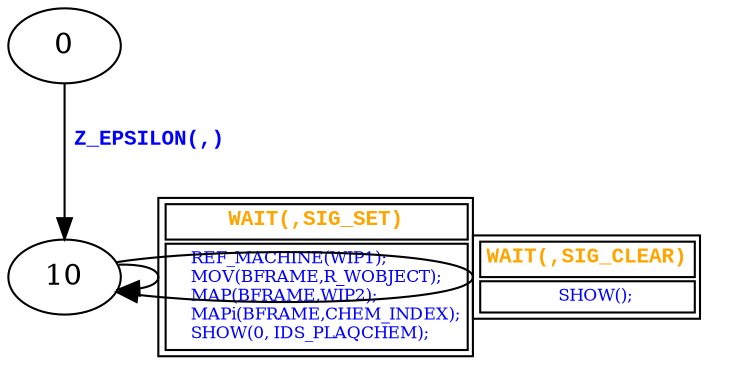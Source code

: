 digraph {
 node [shape=oval];
"0" -> "10"[fontcolor=blue, label=< <table border="0"><tr><td><font face="Courier New" point-size="10"><b>Z_EPSILON(,)<br align="left"/></b></font></td></tr>
</table>>];
"10" -> "10"[fontcolor=orange, label=< <table border="1"><tr><td><font face="Courier New" point-size="10"><b>WAIT(,SIG_SET)<br align="left"/></b></font></td></tr>
<tr><td><font point-size="8" color ="blue">    REF_MACHINE(WIP1);<br align="left"/>    MOV(BFRAME,R_WOBJECT);<br align="left"/>    MAP(BFRAME,WIP2);<br align="left"/>    MAPi(BFRAME,CHEM_INDEX);<br align="left"/>    SHOW(0, IDS_PLAQCHEM);<br align="left"/></font></td></tr></table>>];
"10" -> "10"[fontcolor=orange, label=< <table border="1"><tr><td><font face="Courier New" point-size="10"><b>WAIT(,SIG_CLEAR)<br align="left"/></b></font></td></tr>
<tr><td><font point-size="8" color ="blue">    SHOW();<br align="left"/></font></td></tr></table>>];
}
